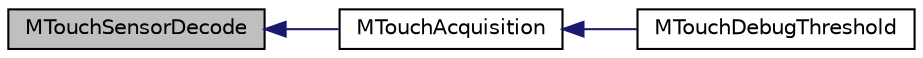 digraph "MTouchSensorDecode"
{
  edge [fontname="Helvetica",fontsize="10",labelfontname="Helvetica",labelfontsize="10"];
  node [fontname="Helvetica",fontsize="10",shape=record];
  rankdir="LR";
  Node1 [label="MTouchSensorDecode",height=0.2,width=0.4,color="black", fillcolor="grey75", style="filled", fontcolor="black"];
  Node1 -> Node2 [dir="back",color="midnightblue",fontsize="10",style="solid",fontname="Helvetica"];
  Node2 [label="MTouchAcquisition",height=0.2,width=0.4,color="black", fillcolor="white", style="filled",URL="$m_touch_sensor_8c.html#ad683ef3c5aedd12fdac65f05abe5a848"];
  Node2 -> Node3 [dir="back",color="midnightblue",fontsize="10",style="solid",fontname="Helvetica"];
  Node3 [label="MTouchDebugThreshold",height=0.2,width=0.4,color="black", fillcolor="white", style="filled",URL="$m_touch_debug_8c.html#abab3282cc6d3978c768fbac1799a3a0d"];
}
